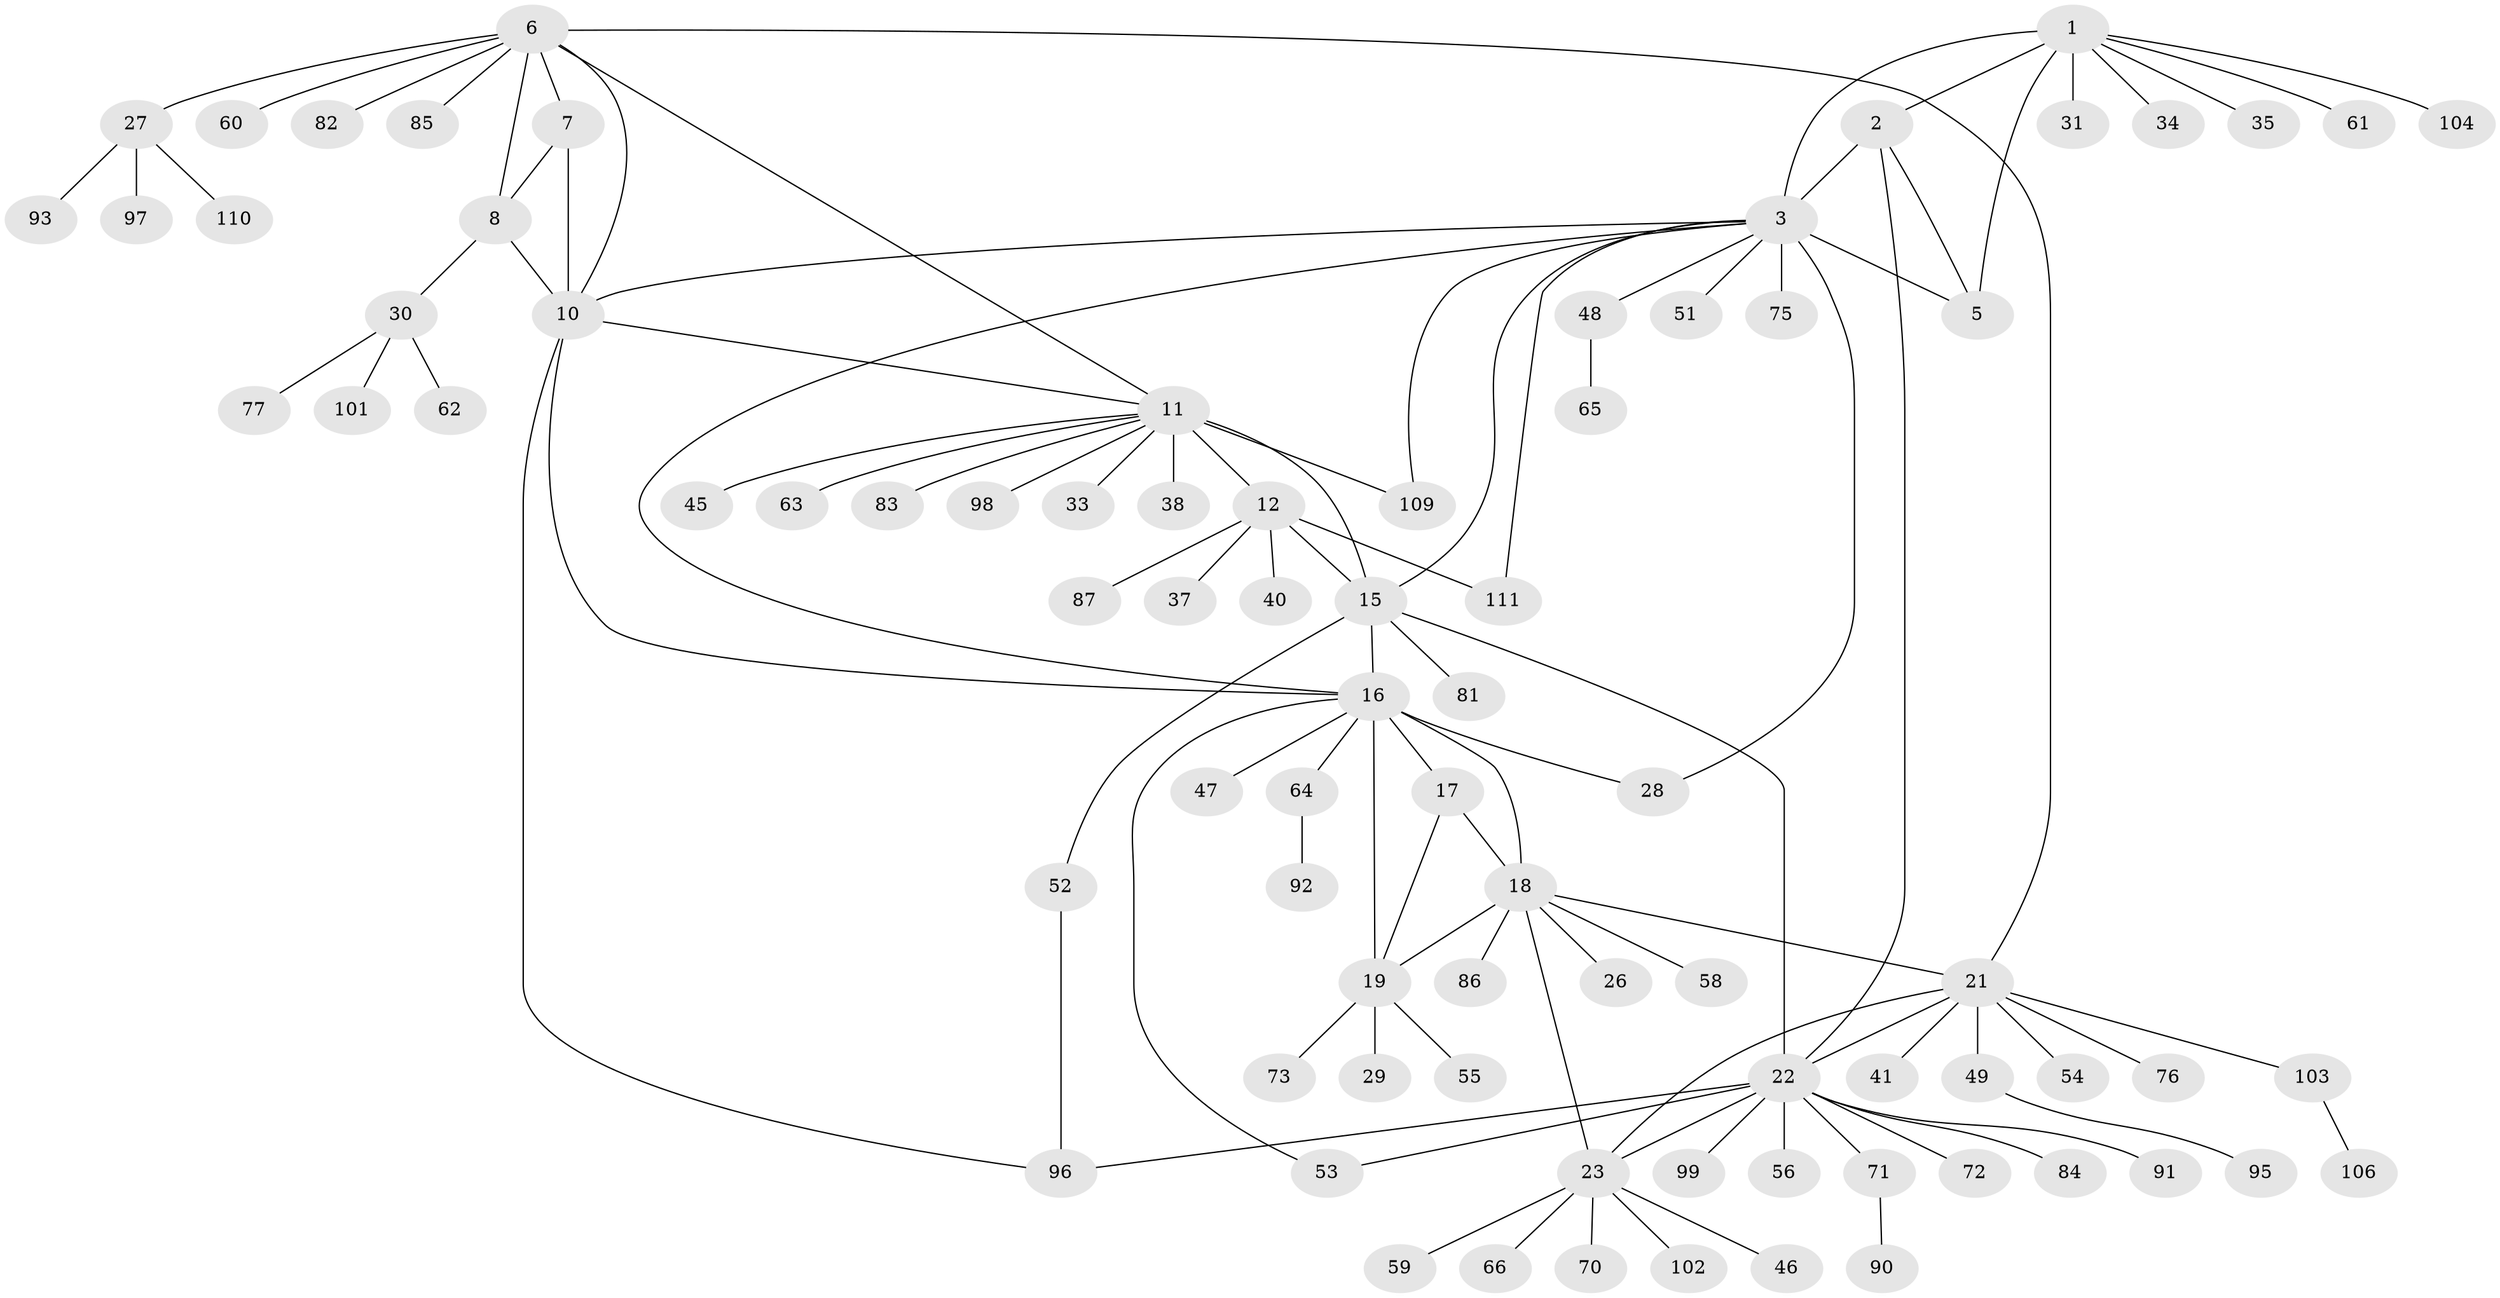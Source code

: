 // original degree distribution, {10: 0.008928571428571428, 5: 0.0625, 12: 0.017857142857142856, 4: 0.017857142857142856, 6: 0.008928571428571428, 9: 0.044642857142857144, 8: 0.05357142857142857, 7: 0.026785714285714284, 2: 0.19642857142857142, 1: 0.5357142857142857, 3: 0.026785714285714284}
// Generated by graph-tools (version 1.1) at 2025/11/02/27/25 16:11:37]
// undirected, 82 vertices, 106 edges
graph export_dot {
graph [start="1"]
  node [color=gray90,style=filled];
  1 [super="+89"];
  2;
  3 [super="+4"];
  5 [super="+32"];
  6 [super="+9"];
  7;
  8 [super="+68"];
  10 [super="+36"];
  11 [super="+13"];
  12 [super="+14"];
  15 [super="+39"];
  16 [super="+20"];
  17 [super="+94"];
  18 [super="+44"];
  19 [super="+43"];
  21 [super="+69"];
  22 [super="+24"];
  23 [super="+25"];
  26 [super="+79"];
  27 [super="+67"];
  28 [super="+78"];
  29;
  30 [super="+112"];
  31;
  33 [super="+42"];
  34;
  35;
  37;
  38;
  40 [super="+50"];
  41;
  45 [super="+57"];
  46;
  47;
  48;
  49;
  51;
  52 [super="+108"];
  53 [super="+80"];
  54;
  55;
  56;
  58;
  59;
  60 [super="+88"];
  61;
  62 [super="+100"];
  63;
  64;
  65;
  66;
  70;
  71;
  72 [super="+74"];
  73;
  75;
  76;
  77;
  81;
  82;
  83;
  84;
  85 [super="+105"];
  86;
  87;
  90;
  91;
  92;
  93;
  95;
  96 [super="+107"];
  97;
  98;
  99;
  101;
  102;
  103;
  104;
  106;
  109;
  110;
  111;
  1 -- 2;
  1 -- 3 [weight=2];
  1 -- 5;
  1 -- 31;
  1 -- 34;
  1 -- 35;
  1 -- 61;
  1 -- 104;
  2 -- 3 [weight=2];
  2 -- 5;
  2 -- 22;
  3 -- 5 [weight=2];
  3 -- 10;
  3 -- 15;
  3 -- 48;
  3 -- 51;
  3 -- 75;
  3 -- 109;
  3 -- 111;
  3 -- 16;
  3 -- 28;
  6 -- 7 [weight=2];
  6 -- 8 [weight=2];
  6 -- 10 [weight=2];
  6 -- 21;
  6 -- 82;
  6 -- 85;
  6 -- 27;
  6 -- 60;
  6 -- 11;
  7 -- 8;
  7 -- 10;
  8 -- 10;
  8 -- 30;
  10 -- 16;
  10 -- 96;
  10 -- 11;
  11 -- 12 [weight=4];
  11 -- 15 [weight=2];
  11 -- 33;
  11 -- 63;
  11 -- 98;
  11 -- 109;
  11 -- 38;
  11 -- 45;
  11 -- 83;
  12 -- 15 [weight=2];
  12 -- 37;
  12 -- 40;
  12 -- 87;
  12 -- 111;
  15 -- 16;
  15 -- 22;
  15 -- 52;
  15 -- 81;
  16 -- 17 [weight=2];
  16 -- 18 [weight=2];
  16 -- 19 [weight=2];
  16 -- 47;
  16 -- 53;
  16 -- 64;
  16 -- 28;
  17 -- 18;
  17 -- 19;
  18 -- 19;
  18 -- 26;
  18 -- 86;
  18 -- 58;
  18 -- 21;
  18 -- 23;
  19 -- 29;
  19 -- 55;
  19 -- 73;
  21 -- 22 [weight=2];
  21 -- 23 [weight=2];
  21 -- 41;
  21 -- 49;
  21 -- 54;
  21 -- 76;
  21 -- 103;
  22 -- 23 [weight=4];
  22 -- 71;
  22 -- 84;
  22 -- 91;
  22 -- 96;
  22 -- 99;
  22 -- 72;
  22 -- 56;
  22 -- 53;
  23 -- 46;
  23 -- 70;
  23 -- 102;
  23 -- 66;
  23 -- 59;
  27 -- 93;
  27 -- 97;
  27 -- 110;
  30 -- 62;
  30 -- 77;
  30 -- 101;
  48 -- 65;
  49 -- 95;
  52 -- 96;
  64 -- 92;
  71 -- 90;
  103 -- 106;
}
